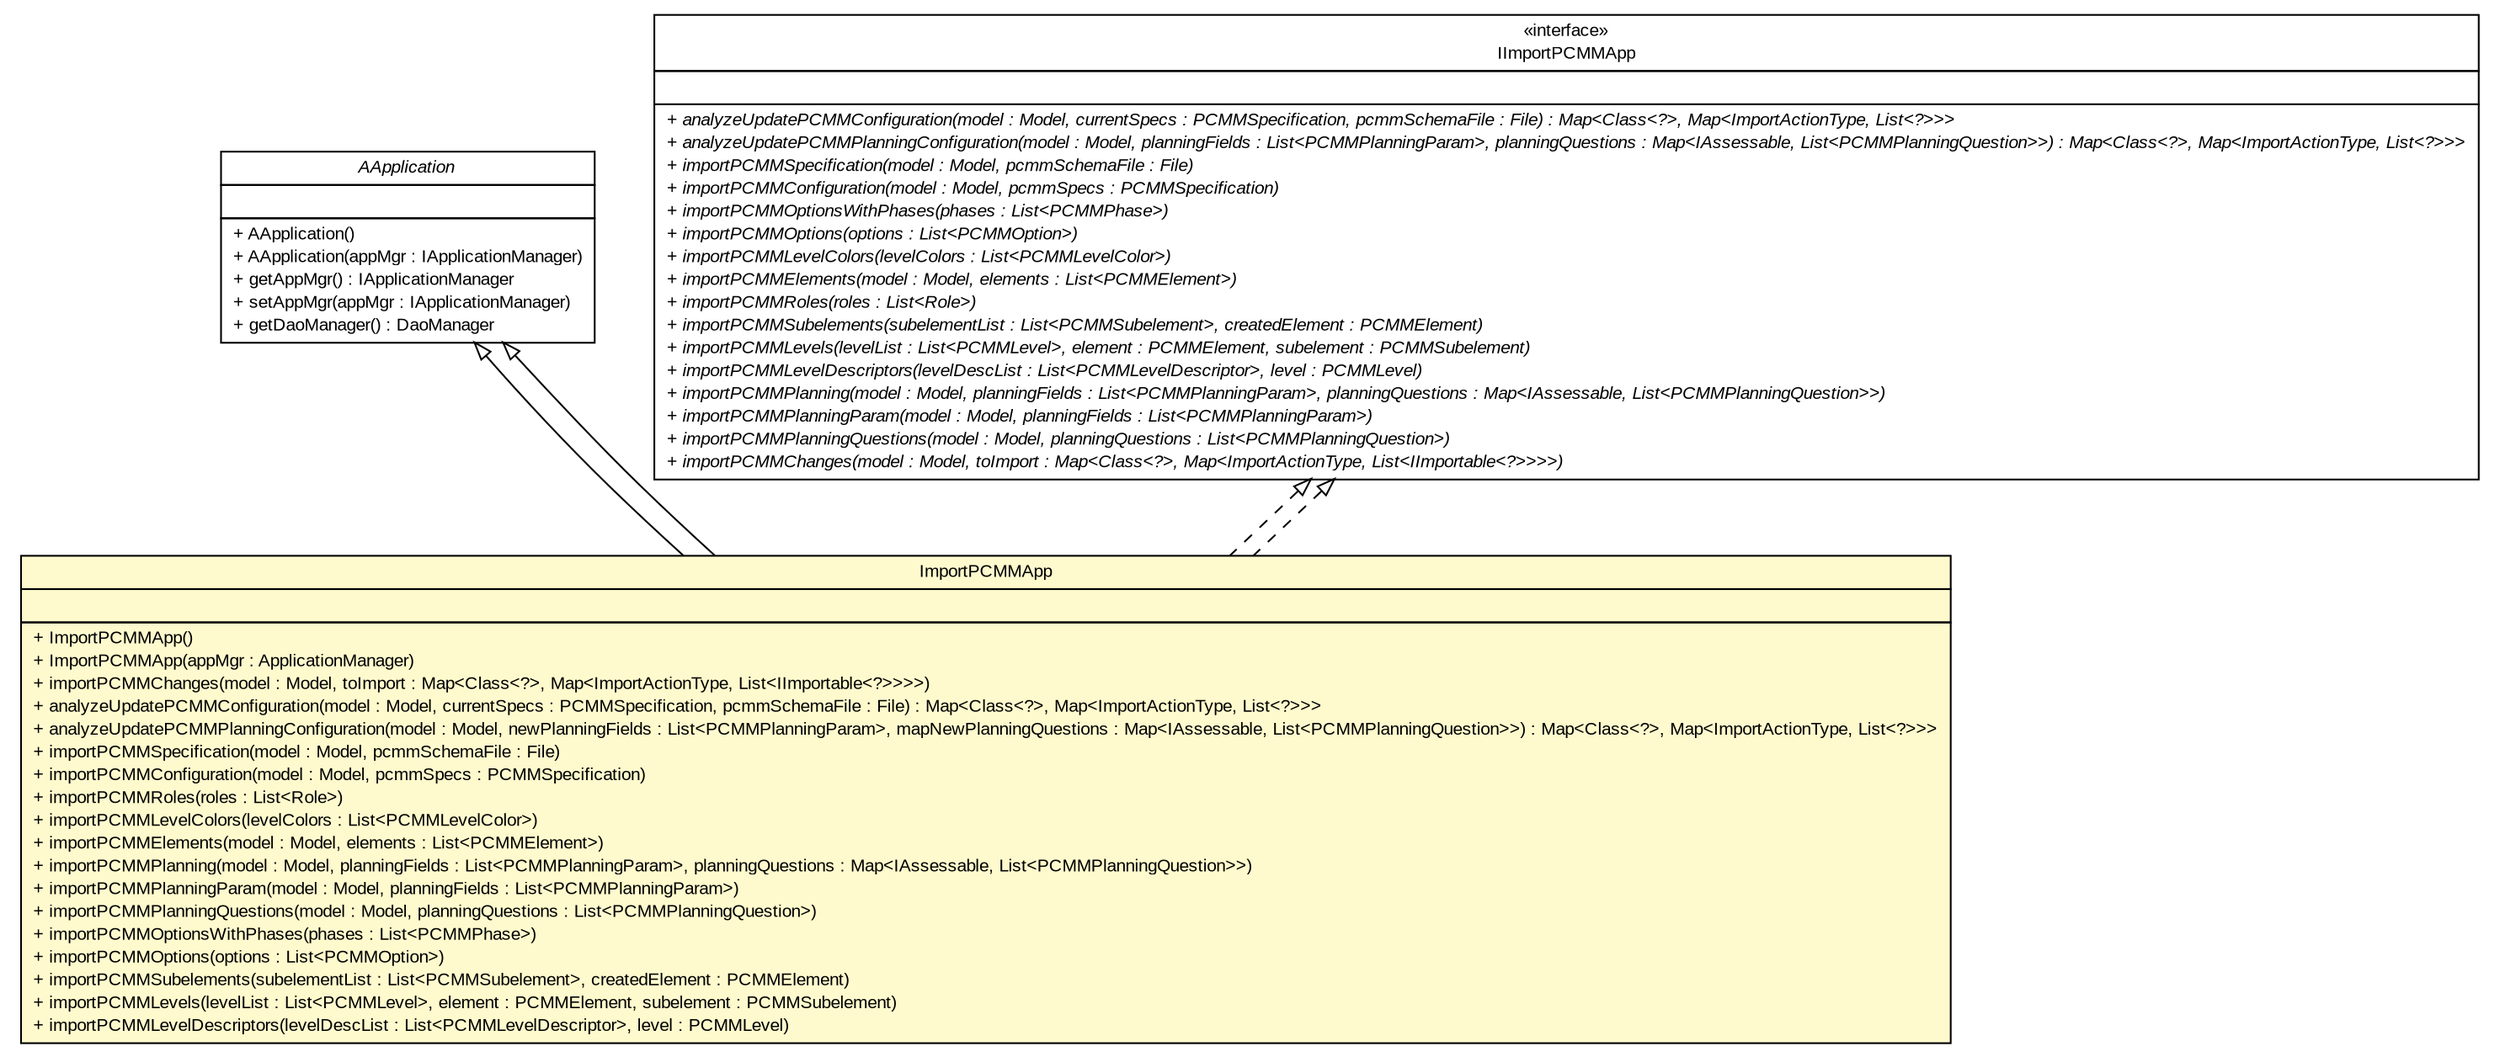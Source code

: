 #!/usr/local/bin/dot
#
# Class diagram 
# Generated by UMLGraph version R5_6-24-gf6e263 (http://www.umlgraph.org/)
#

digraph G {
	edge [fontname="arial",fontsize=10,labelfontname="arial",labelfontsize=10];
	node [fontname="arial",fontsize=10,shape=plaintext];
	nodesep=0.25;
	ranksep=0.5;
	// gov.sandia.cf.application.AApplication
	c219919 [label=<<table title="gov.sandia.cf.application.AApplication" border="0" cellborder="1" cellspacing="0" cellpadding="2" port="p" href="../AApplication.html">
		<tr><td><table border="0" cellspacing="0" cellpadding="1">
<tr><td align="center" balign="center"><font face="arial italic"> AApplication </font></td></tr>
		</table></td></tr>
		<tr><td><table border="0" cellspacing="0" cellpadding="1">
<tr><td align="left" balign="left">  </td></tr>
		</table></td></tr>
		<tr><td><table border="0" cellspacing="0" cellpadding="1">
<tr><td align="left" balign="left"> + AApplication() </td></tr>
<tr><td align="left" balign="left"> + AApplication(appMgr : IApplicationManager) </td></tr>
<tr><td align="left" balign="left"> + getAppMgr() : IApplicationManager </td></tr>
<tr><td align="left" balign="left"> + setAppMgr(appMgr : IApplicationManager) </td></tr>
<tr><td align="left" balign="left"> + getDaoManager() : DaoManager </td></tr>
		</table></td></tr>
		</table>>, URL="../AApplication.html", fontname="arial", fontcolor="black", fontsize=10.0];
	// gov.sandia.cf.application.IImportPCMMApp
	c219986 [label=<<table title="gov.sandia.cf.application.IImportPCMMApp" border="0" cellborder="1" cellspacing="0" cellpadding="2" port="p" href="../IImportPCMMApp.html">
		<tr><td><table border="0" cellspacing="0" cellpadding="1">
<tr><td align="center" balign="center"> &#171;interface&#187; </td></tr>
<tr><td align="center" balign="center"> IImportPCMMApp </td></tr>
		</table></td></tr>
		<tr><td><table border="0" cellspacing="0" cellpadding="1">
<tr><td align="left" balign="left">  </td></tr>
		</table></td></tr>
		<tr><td><table border="0" cellspacing="0" cellpadding="1">
<tr><td align="left" balign="left"><font face="arial italic" point-size="10.0"> + analyzeUpdatePCMMConfiguration(model : Model, currentSpecs : PCMMSpecification, pcmmSchemaFile : File) : Map&lt;Class&lt;?&gt;, Map&lt;ImportActionType, List&lt;?&gt;&gt;&gt; </font></td></tr>
<tr><td align="left" balign="left"><font face="arial italic" point-size="10.0"> + analyzeUpdatePCMMPlanningConfiguration(model : Model, planningFields : List&lt;PCMMPlanningParam&gt;, planningQuestions : Map&lt;IAssessable, List&lt;PCMMPlanningQuestion&gt;&gt;) : Map&lt;Class&lt;?&gt;, Map&lt;ImportActionType, List&lt;?&gt;&gt;&gt; </font></td></tr>
<tr><td align="left" balign="left"><font face="arial italic" point-size="10.0"> + importPCMMSpecification(model : Model, pcmmSchemaFile : File) </font></td></tr>
<tr><td align="left" balign="left"><font face="arial italic" point-size="10.0"> + importPCMMConfiguration(model : Model, pcmmSpecs : PCMMSpecification) </font></td></tr>
<tr><td align="left" balign="left"><font face="arial italic" point-size="10.0"> + importPCMMOptionsWithPhases(phases : List&lt;PCMMPhase&gt;) </font></td></tr>
<tr><td align="left" balign="left"><font face="arial italic" point-size="10.0"> + importPCMMOptions(options : List&lt;PCMMOption&gt;) </font></td></tr>
<tr><td align="left" balign="left"><font face="arial italic" point-size="10.0"> + importPCMMLevelColors(levelColors : List&lt;PCMMLevelColor&gt;) </font></td></tr>
<tr><td align="left" balign="left"><font face="arial italic" point-size="10.0"> + importPCMMElements(model : Model, elements : List&lt;PCMMElement&gt;) </font></td></tr>
<tr><td align="left" balign="left"><font face="arial italic" point-size="10.0"> + importPCMMRoles(roles : List&lt;Role&gt;) </font></td></tr>
<tr><td align="left" balign="left"><font face="arial italic" point-size="10.0"> + importPCMMSubelements(subelementList : List&lt;PCMMSubelement&gt;, createdElement : PCMMElement) </font></td></tr>
<tr><td align="left" balign="left"><font face="arial italic" point-size="10.0"> + importPCMMLevels(levelList : List&lt;PCMMLevel&gt;, element : PCMMElement, subelement : PCMMSubelement) </font></td></tr>
<tr><td align="left" balign="left"><font face="arial italic" point-size="10.0"> + importPCMMLevelDescriptors(levelDescList : List&lt;PCMMLevelDescriptor&gt;, level : PCMMLevel) </font></td></tr>
<tr><td align="left" balign="left"><font face="arial italic" point-size="10.0"> + importPCMMPlanning(model : Model, planningFields : List&lt;PCMMPlanningParam&gt;, planningQuestions : Map&lt;IAssessable, List&lt;PCMMPlanningQuestion&gt;&gt;) </font></td></tr>
<tr><td align="left" balign="left"><font face="arial italic" point-size="10.0"> + importPCMMPlanningParam(model : Model, planningFields : List&lt;PCMMPlanningParam&gt;) </font></td></tr>
<tr><td align="left" balign="left"><font face="arial italic" point-size="10.0"> + importPCMMPlanningQuestions(model : Model, planningQuestions : List&lt;PCMMPlanningQuestion&gt;) </font></td></tr>
<tr><td align="left" balign="left"><font face="arial italic" point-size="10.0"> + importPCMMChanges(model : Model, toImport : Map&lt;Class&lt;?&gt;, Map&lt;ImportActionType, List&lt;IImportable&lt;?&gt;&gt;&gt;&gt;) </font></td></tr>
		</table></td></tr>
		</table>>, URL="../IImportPCMMApp.html", fontname="arial", fontcolor="black", fontsize=10.0];
	// gov.sandia.cf.application.impl.ImportPCMMApp
	c219999 [label=<<table title="gov.sandia.cf.application.impl.ImportPCMMApp" border="0" cellborder="1" cellspacing="0" cellpadding="2" port="p" bgcolor="lemonChiffon" href="./ImportPCMMApp.html">
		<tr><td><table border="0" cellspacing="0" cellpadding="1">
<tr><td align="center" balign="center"> ImportPCMMApp </td></tr>
		</table></td></tr>
		<tr><td><table border="0" cellspacing="0" cellpadding="1">
<tr><td align="left" balign="left">  </td></tr>
		</table></td></tr>
		<tr><td><table border="0" cellspacing="0" cellpadding="1">
<tr><td align="left" balign="left"> + ImportPCMMApp() </td></tr>
<tr><td align="left" balign="left"> + ImportPCMMApp(appMgr : ApplicationManager) </td></tr>
<tr><td align="left" balign="left"> + importPCMMChanges(model : Model, toImport : Map&lt;Class&lt;?&gt;, Map&lt;ImportActionType, List&lt;IImportable&lt;?&gt;&gt;&gt;&gt;) </td></tr>
<tr><td align="left" balign="left"> + analyzeUpdatePCMMConfiguration(model : Model, currentSpecs : PCMMSpecification, pcmmSchemaFile : File) : Map&lt;Class&lt;?&gt;, Map&lt;ImportActionType, List&lt;?&gt;&gt;&gt; </td></tr>
<tr><td align="left" balign="left"> + analyzeUpdatePCMMPlanningConfiguration(model : Model, newPlanningFields : List&lt;PCMMPlanningParam&gt;, mapNewPlanningQuestions : Map&lt;IAssessable, List&lt;PCMMPlanningQuestion&gt;&gt;) : Map&lt;Class&lt;?&gt;, Map&lt;ImportActionType, List&lt;?&gt;&gt;&gt; </td></tr>
<tr><td align="left" balign="left"> + importPCMMSpecification(model : Model, pcmmSchemaFile : File) </td></tr>
<tr><td align="left" balign="left"> + importPCMMConfiguration(model : Model, pcmmSpecs : PCMMSpecification) </td></tr>
<tr><td align="left" balign="left"> + importPCMMRoles(roles : List&lt;Role&gt;) </td></tr>
<tr><td align="left" balign="left"> + importPCMMLevelColors(levelColors : List&lt;PCMMLevelColor&gt;) </td></tr>
<tr><td align="left" balign="left"> + importPCMMElements(model : Model, elements : List&lt;PCMMElement&gt;) </td></tr>
<tr><td align="left" balign="left"> + importPCMMPlanning(model : Model, planningFields : List&lt;PCMMPlanningParam&gt;, planningQuestions : Map&lt;IAssessable, List&lt;PCMMPlanningQuestion&gt;&gt;) </td></tr>
<tr><td align="left" balign="left"> + importPCMMPlanningParam(model : Model, planningFields : List&lt;PCMMPlanningParam&gt;) </td></tr>
<tr><td align="left" balign="left"> + importPCMMPlanningQuestions(model : Model, planningQuestions : List&lt;PCMMPlanningQuestion&gt;) </td></tr>
<tr><td align="left" balign="left"> + importPCMMOptionsWithPhases(phases : List&lt;PCMMPhase&gt;) </td></tr>
<tr><td align="left" balign="left"> + importPCMMOptions(options : List&lt;PCMMOption&gt;) </td></tr>
<tr><td align="left" balign="left"> + importPCMMSubelements(subelementList : List&lt;PCMMSubelement&gt;, createdElement : PCMMElement) </td></tr>
<tr><td align="left" balign="left"> + importPCMMLevels(levelList : List&lt;PCMMLevel&gt;, element : PCMMElement, subelement : PCMMSubelement) </td></tr>
<tr><td align="left" balign="left"> + importPCMMLevelDescriptors(levelDescList : List&lt;PCMMLevelDescriptor&gt;, level : PCMMLevel) </td></tr>
		</table></td></tr>
		</table>>, URL="./ImportPCMMApp.html", fontname="arial", fontcolor="black", fontsize=10.0];
	//gov.sandia.cf.application.impl.ImportPCMMApp extends gov.sandia.cf.application.AApplication
	c219919:p -> c219999:p [dir=back,arrowtail=empty];
	//gov.sandia.cf.application.impl.ImportPCMMApp implements gov.sandia.cf.application.IImportPCMMApp
	c219986:p -> c219999:p [dir=back,arrowtail=empty,style=dashed];
	//gov.sandia.cf.application.impl.ImportPCMMApp extends gov.sandia.cf.application.AApplication
	c219919:p -> c219999:p [dir=back,arrowtail=empty];
	//gov.sandia.cf.application.impl.ImportPCMMApp implements gov.sandia.cf.application.IImportPCMMApp
	c219986:p -> c219999:p [dir=back,arrowtail=empty,style=dashed];
}

